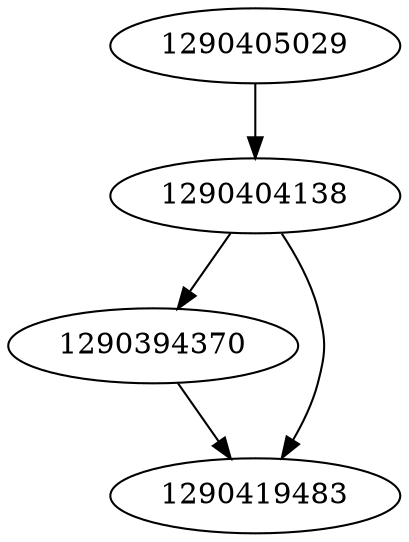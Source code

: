 strict digraph  {
1290394370;
1290419483;
1290404138;
1290405029;
1290394370 -> 1290419483;
1290404138 -> 1290419483;
1290404138 -> 1290394370;
1290405029 -> 1290404138;
}
